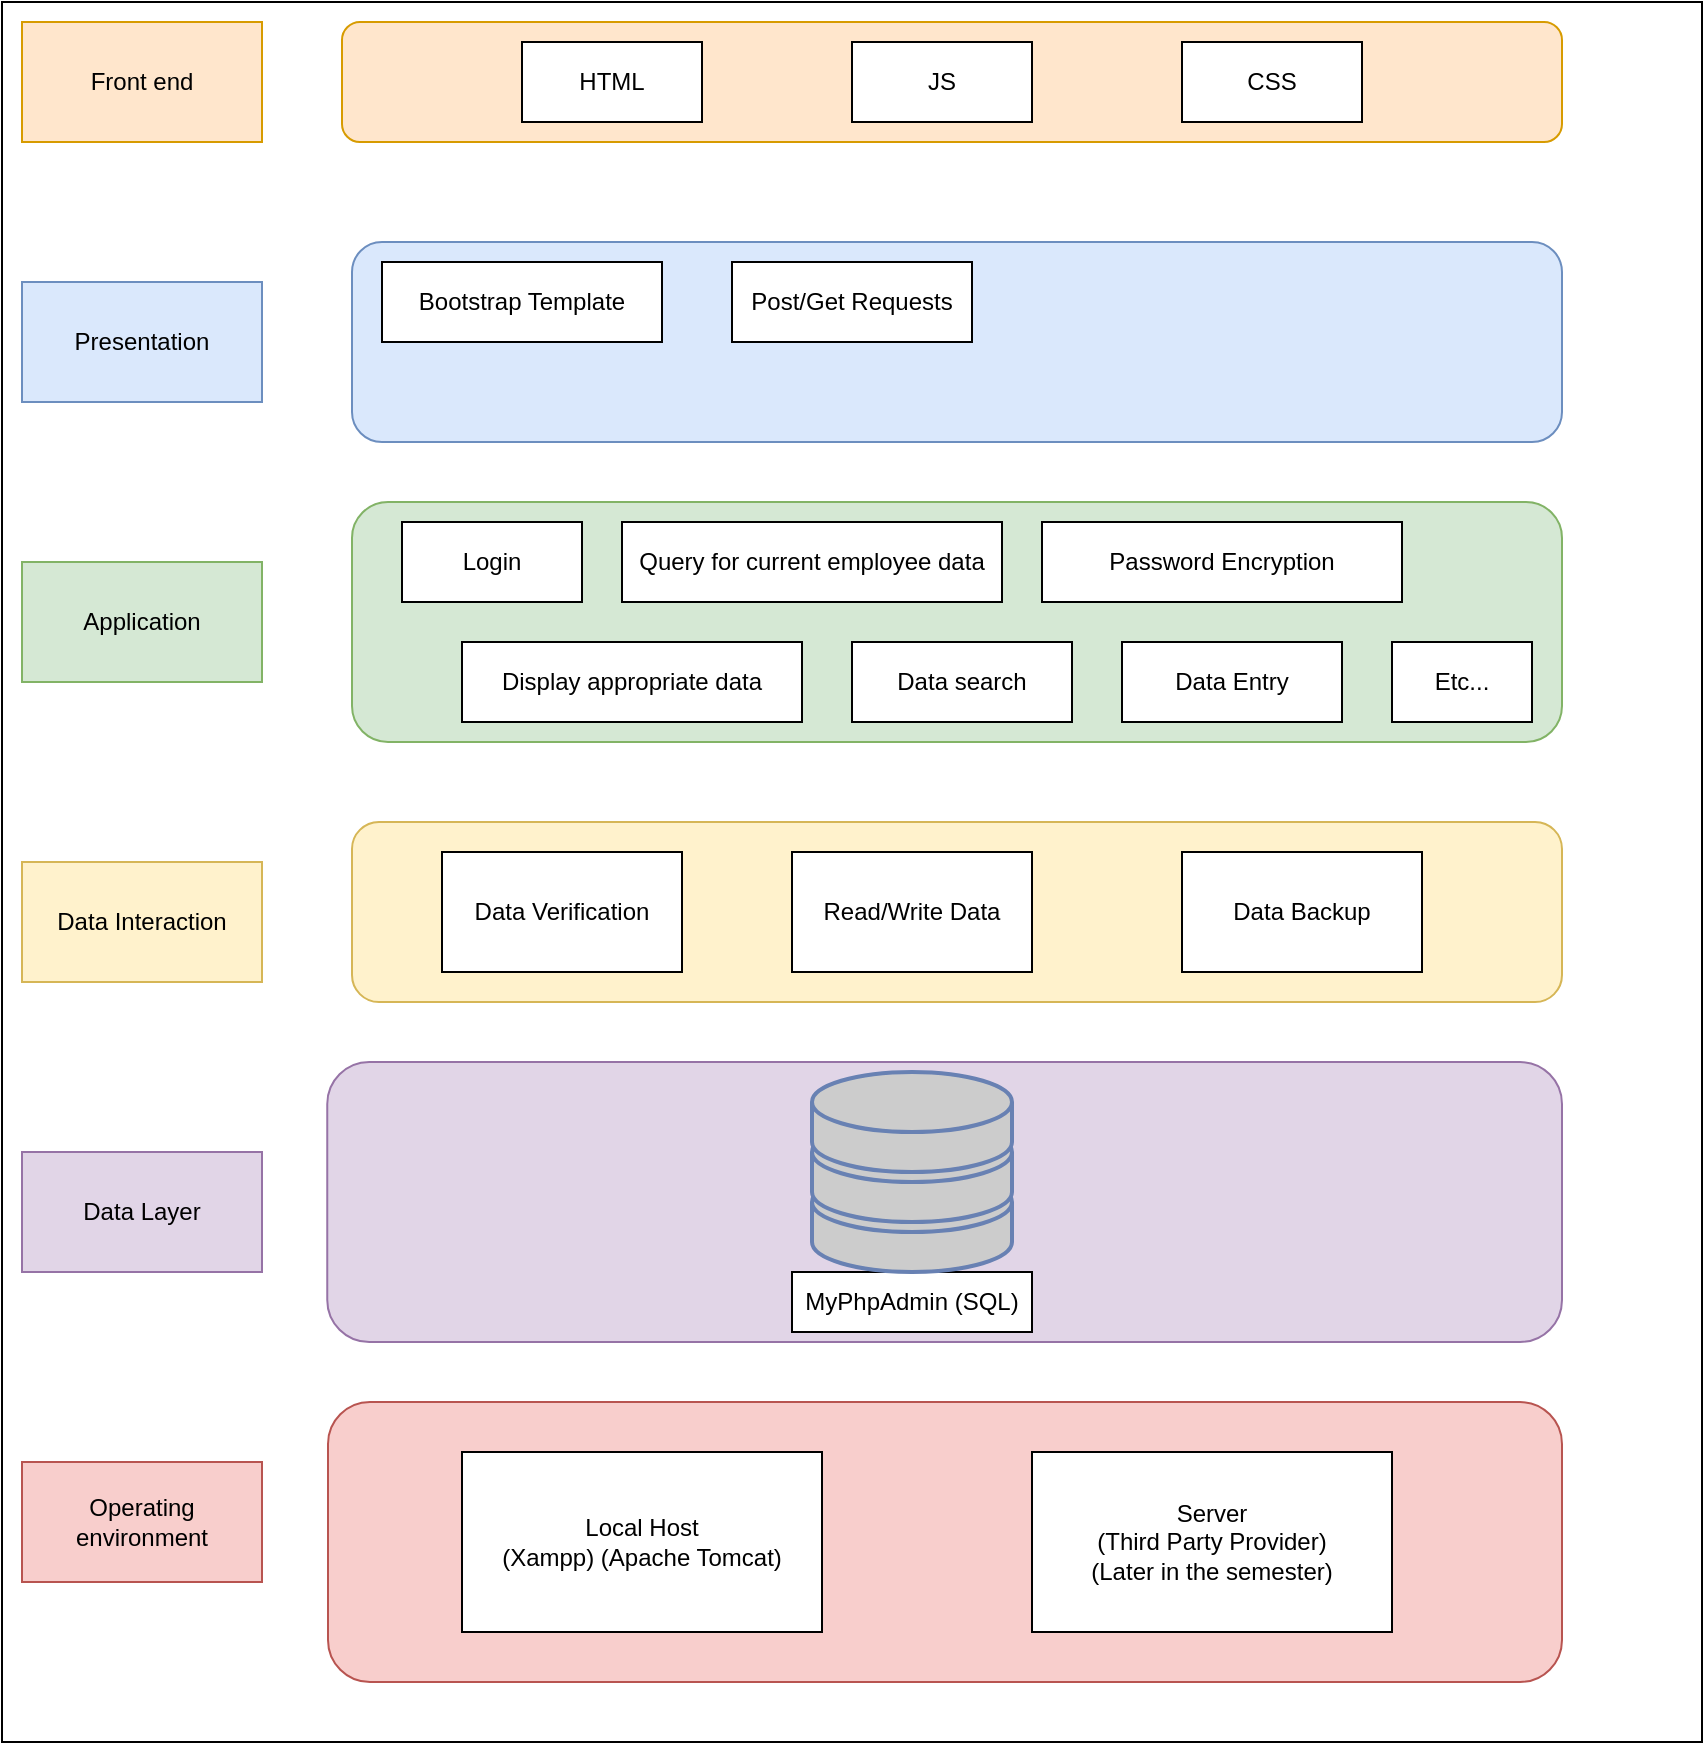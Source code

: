 <mxfile version="16.5.2" type="device"><diagram id="9m2MGdP4MX1buLjW8rne" name="Page-1"><mxGraphModel dx="1221" dy="644" grid="1" gridSize="10" guides="1" tooltips="1" connect="1" arrows="1" fold="1" page="1" pageScale="1" pageWidth="850" pageHeight="1100" math="0" shadow="0"><root><mxCell id="0"/><mxCell id="1" parent="0"/><mxCell id="bvCRuqykYgpUgfEtIp6Z-1" value="" style="rounded=0;whiteSpace=wrap;html=1;" vertex="1" parent="1"><mxGeometry width="850" height="870" as="geometry"/></mxCell><mxCell id="bvCRuqykYgpUgfEtIp6Z-2" value="Front end" style="rounded=0;whiteSpace=wrap;html=1;fillColor=#ffe6cc;strokeColor=#d79b00;" vertex="1" parent="1"><mxGeometry x="10" y="10" width="120" height="60" as="geometry"/></mxCell><mxCell id="bvCRuqykYgpUgfEtIp6Z-3" value="" style="rounded=1;whiteSpace=wrap;html=1;fillColor=#ffe6cc;strokeColor=#d79b00;" vertex="1" parent="1"><mxGeometry x="170" y="10" width="610" height="60" as="geometry"/></mxCell><mxCell id="bvCRuqykYgpUgfEtIp6Z-4" value="HTML" style="rounded=0;whiteSpace=wrap;html=1;" vertex="1" parent="1"><mxGeometry x="260" y="20" width="90" height="40" as="geometry"/></mxCell><mxCell id="bvCRuqykYgpUgfEtIp6Z-5" value="JS" style="rounded=0;whiteSpace=wrap;html=1;" vertex="1" parent="1"><mxGeometry x="425" y="20" width="90" height="40" as="geometry"/></mxCell><mxCell id="bvCRuqykYgpUgfEtIp6Z-7" value="CSS" style="rounded=0;whiteSpace=wrap;html=1;" vertex="1" parent="1"><mxGeometry x="590" y="20" width="90" height="40" as="geometry"/></mxCell><mxCell id="bvCRuqykYgpUgfEtIp6Z-9" value="Presentation" style="rounded=0;whiteSpace=wrap;html=1;fillColor=#dae8fc;strokeColor=#6c8ebf;" vertex="1" parent="1"><mxGeometry x="10" y="140" width="120" height="60" as="geometry"/></mxCell><mxCell id="bvCRuqykYgpUgfEtIp6Z-10" value="" style="rounded=1;whiteSpace=wrap;html=1;fillColor=#dae8fc;strokeColor=#6c8ebf;" vertex="1" parent="1"><mxGeometry x="175" y="120" width="605" height="100" as="geometry"/></mxCell><mxCell id="bvCRuqykYgpUgfEtIp6Z-8" value="Bootstrap Template" style="rounded=0;whiteSpace=wrap;html=1;" vertex="1" parent="1"><mxGeometry x="190" y="130" width="140" height="40" as="geometry"/></mxCell><mxCell id="bvCRuqykYgpUgfEtIp6Z-11" value="Application" style="rounded=0;whiteSpace=wrap;html=1;fillColor=#d5e8d4;strokeColor=#82b366;" vertex="1" parent="1"><mxGeometry x="10" y="280" width="120" height="60" as="geometry"/></mxCell><mxCell id="bvCRuqykYgpUgfEtIp6Z-12" value="" style="rounded=1;whiteSpace=wrap;html=1;fillColor=#d5e8d4;strokeColor=#82b366;" vertex="1" parent="1"><mxGeometry x="175" y="250" width="605" height="120" as="geometry"/></mxCell><mxCell id="bvCRuqykYgpUgfEtIp6Z-13" value="Login" style="rounded=0;whiteSpace=wrap;html=1;" vertex="1" parent="1"><mxGeometry x="200" y="260" width="90" height="40" as="geometry"/></mxCell><mxCell id="bvCRuqykYgpUgfEtIp6Z-15" value="Query for current employee data" style="rounded=0;whiteSpace=wrap;html=1;" vertex="1" parent="1"><mxGeometry x="310" y="260" width="190" height="40" as="geometry"/></mxCell><mxCell id="bvCRuqykYgpUgfEtIp6Z-17" value="Data Interaction" style="rounded=0;whiteSpace=wrap;html=1;fillColor=#fff2cc;strokeColor=#d6b656;" vertex="1" parent="1"><mxGeometry x="10" y="430" width="120" height="60" as="geometry"/></mxCell><mxCell id="bvCRuqykYgpUgfEtIp6Z-18" value="" style="rounded=1;whiteSpace=wrap;html=1;fillColor=#fff2cc;strokeColor=#d6b656;" vertex="1" parent="1"><mxGeometry x="175" y="410" width="605" height="90" as="geometry"/></mxCell><mxCell id="bvCRuqykYgpUgfEtIp6Z-20" value="Data Layer" style="rounded=0;whiteSpace=wrap;html=1;fillColor=#e1d5e7;strokeColor=#9673a6;" vertex="1" parent="1"><mxGeometry x="10" y="575" width="120" height="60" as="geometry"/></mxCell><mxCell id="bvCRuqykYgpUgfEtIp6Z-21" value="" style="rounded=1;whiteSpace=wrap;html=1;fillColor=#e1d5e7;strokeColor=#9673a6;" vertex="1" parent="1"><mxGeometry x="162.63" y="530" width="617.37" height="140" as="geometry"/></mxCell><mxCell id="bvCRuqykYgpUgfEtIp6Z-23" value="MyPhpAdmin (SQL)" style="rounded=0;whiteSpace=wrap;html=1;" vertex="1" parent="1"><mxGeometry x="395" y="635" width="120" height="30" as="geometry"/></mxCell><mxCell id="bvCRuqykYgpUgfEtIp6Z-24" value="" style="fontColor=#0066CC;verticalAlign=top;verticalLabelPosition=bottom;labelPosition=center;align=center;html=1;outlineConnect=0;fillColor=#CCCCCC;strokeColor=#6881B3;gradientColor=none;gradientDirection=north;strokeWidth=2;shape=mxgraph.networks.storage;" vertex="1" parent="1"><mxGeometry x="405" y="535" width="100" height="100" as="geometry"/></mxCell><mxCell id="bvCRuqykYgpUgfEtIp6Z-25" value="Read/Write Data" style="rounded=0;whiteSpace=wrap;html=1;" vertex="1" parent="1"><mxGeometry x="395" y="425" width="120" height="60" as="geometry"/></mxCell><mxCell id="bvCRuqykYgpUgfEtIp6Z-26" value="Password Encryption" style="rounded=0;whiteSpace=wrap;html=1;" vertex="1" parent="1"><mxGeometry x="520" y="260" width="180" height="40" as="geometry"/></mxCell><mxCell id="bvCRuqykYgpUgfEtIp6Z-27" value="Operating environment" style="rounded=0;whiteSpace=wrap;html=1;fillColor=#f8cecc;strokeColor=#b85450;" vertex="1" parent="1"><mxGeometry x="10" y="730" width="120" height="60" as="geometry"/></mxCell><mxCell id="bvCRuqykYgpUgfEtIp6Z-29" value="" style="rounded=1;whiteSpace=wrap;html=1;fillColor=#f8cecc;strokeColor=#b85450;" vertex="1" parent="1"><mxGeometry x="163" y="700" width="617" height="140" as="geometry"/></mxCell><mxCell id="bvCRuqykYgpUgfEtIp6Z-30" value="Local Host&lt;br&gt;(Xampp) (Apache Tomcat)" style="rounded=0;whiteSpace=wrap;html=1;" vertex="1" parent="1"><mxGeometry x="230" y="725" width="180" height="90" as="geometry"/></mxCell><mxCell id="bvCRuqykYgpUgfEtIp6Z-32" value="Server&lt;br&gt;(Third Party Provider)&lt;br&gt;(Later in the semester)" style="rounded=0;whiteSpace=wrap;html=1;" vertex="1" parent="1"><mxGeometry x="515" y="725" width="180" height="90" as="geometry"/></mxCell><mxCell id="bvCRuqykYgpUgfEtIp6Z-33" value="Data Verification" style="rounded=0;whiteSpace=wrap;html=1;" vertex="1" parent="1"><mxGeometry x="220" y="425" width="120" height="60" as="geometry"/></mxCell><mxCell id="bvCRuqykYgpUgfEtIp6Z-34" value="Post/Get Requests" style="rounded=0;whiteSpace=wrap;html=1;" vertex="1" parent="1"><mxGeometry x="365" y="130" width="120" height="40" as="geometry"/></mxCell><mxCell id="bvCRuqykYgpUgfEtIp6Z-35" value="Display appropriate data" style="rounded=0;whiteSpace=wrap;html=1;" vertex="1" parent="1"><mxGeometry x="230" y="320" width="170" height="40" as="geometry"/></mxCell><mxCell id="bvCRuqykYgpUgfEtIp6Z-37" value="Data search" style="rounded=0;whiteSpace=wrap;html=1;" vertex="1" parent="1"><mxGeometry x="425" y="320" width="110" height="40" as="geometry"/></mxCell><mxCell id="bvCRuqykYgpUgfEtIp6Z-39" value="Data Entry" style="rounded=0;whiteSpace=wrap;html=1;" vertex="1" parent="1"><mxGeometry x="560" y="320" width="110" height="40" as="geometry"/></mxCell><mxCell id="bvCRuqykYgpUgfEtIp6Z-40" value="Etc..." style="rounded=0;whiteSpace=wrap;html=1;" vertex="1" parent="1"><mxGeometry x="695" y="320" width="70" height="40" as="geometry"/></mxCell><mxCell id="bvCRuqykYgpUgfEtIp6Z-41" value="Data Backup" style="rounded=0;whiteSpace=wrap;html=1;" vertex="1" parent="1"><mxGeometry x="590" y="425" width="120" height="60" as="geometry"/></mxCell></root></mxGraphModel></diagram></mxfile>